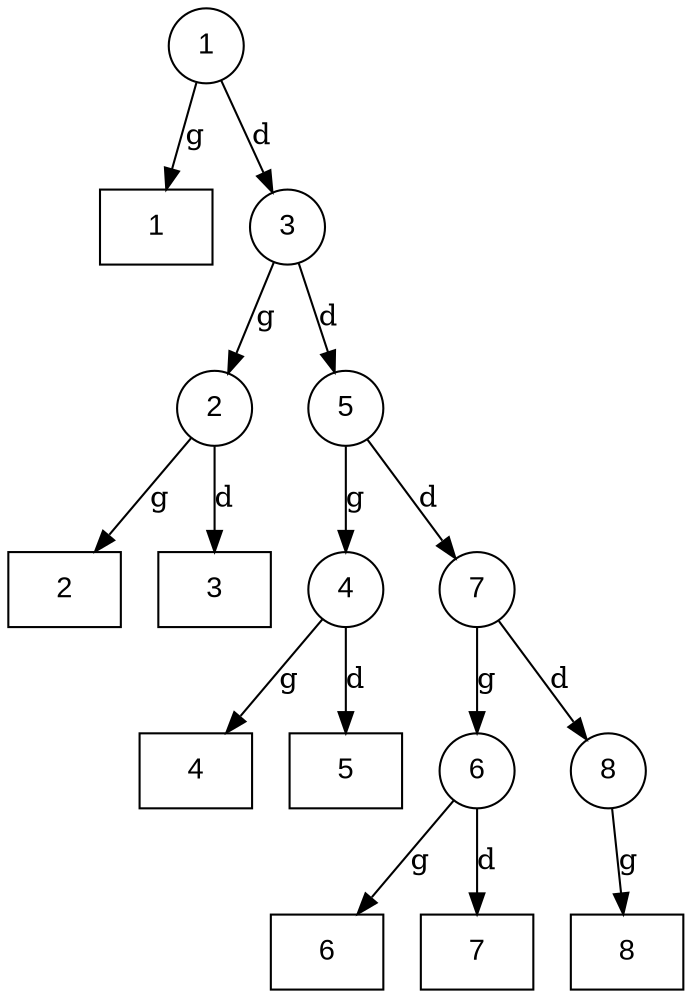 digraph Arbre {
    node [shape=circle, fontname="Arial"];
    "0x63f335400ae0" [label="1"];
    "0x63f335400ae0" -> "0x63f335400f00" [label="g"];
    "0x63f335400f00" [label="1",shape=box];
    "0x63f335400ae0" -> "0x63f335400b60" [label="d"];
    "0x63f335400b60" [label="3"];
    "0x63f335400b60" -> "0x63f335400b20" [label="g"];
    "0x63f335400b20" [label="2"];
    "0x63f335400b20" -> "0x63f335400f80" [label="g"];
    "0x63f335400f80" [label="2",shape=box];
    "0x63f335400b20" -> "0x63f335400fc0" [label="d"];
    "0x63f335400fc0" [label="3",shape=box];
    "0x63f335400b60" -> "0x63f335400be0" [label="d"];
    "0x63f335400be0" [label="5"];
    "0x63f335400be0" -> "0x63f335400ba0" [label="g"];
    "0x63f335400ba0" [label="4"];
    "0x63f335400ba0" -> "0x63f335401040" [label="g"];
    "0x63f335401040" [label="4",shape=box];
    "0x63f335400ba0" -> "0x63f335401080" [label="d"];
    "0x63f335401080" [label="5",shape=box];
    "0x63f335400be0" -> "0x63f335400c60" [label="d"];
    "0x63f335400c60" [label="7"];
    "0x63f335400c60" -> "0x63f335400c20" [label="g"];
    "0x63f335400c20" [label="6"];
    "0x63f335400c20" -> "0x63f335401100" [label="g"];
    "0x63f335401100" [label="6",shape=box];
    "0x63f335400c20" -> "0x63f335401140" [label="d"];
    "0x63f335401140" [label="7",shape=box];
    "0x63f335400c60" -> "0x63f335400ca0" [label="d"];
    "0x63f335400ca0" [label="8"];
    "0x63f335400ca0" -> "0x63f3354011a0" [label="g"];
    "0x63f3354011a0" [label="8",shape=box];
}
